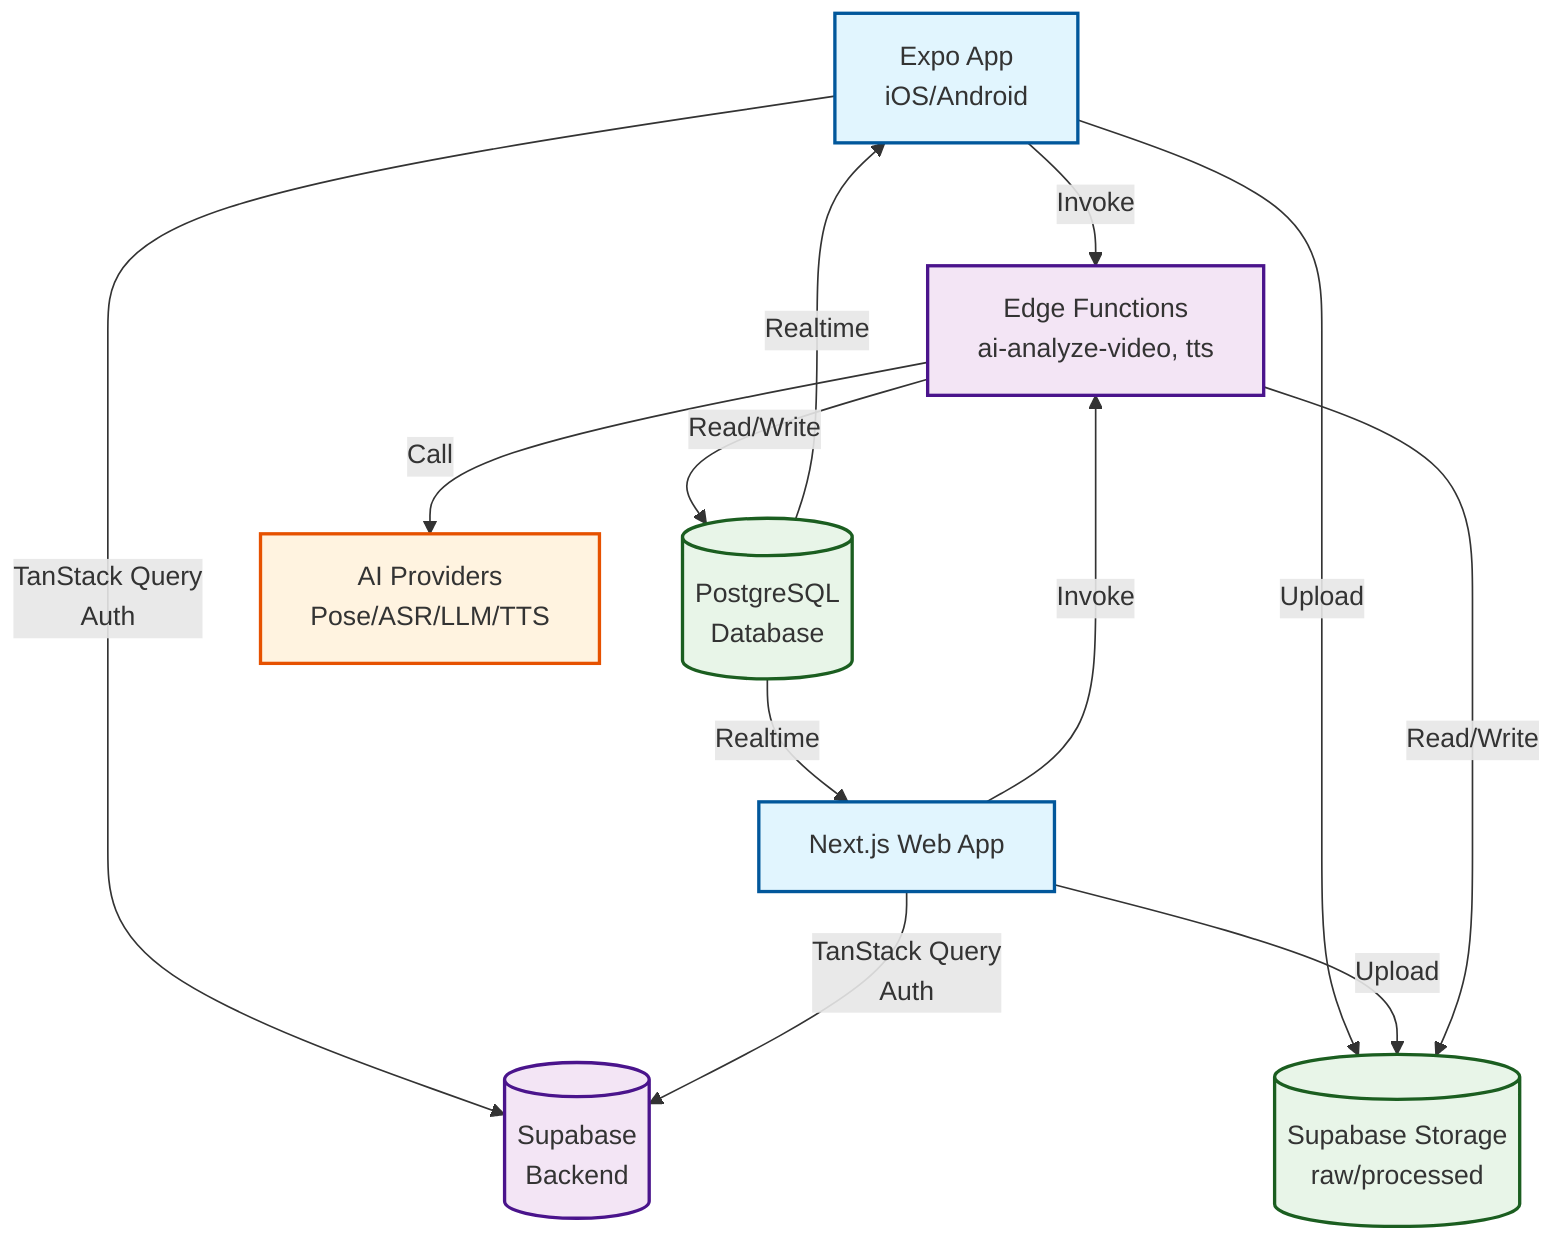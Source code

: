 flowchart TD
    %% Client Applications
    A[Expo App<br/>iOS/Android] 
    W[Next.js Web App]
    
    %% Supabase Backend
    S[(Supabase<br/>Backend)]
    ST[(Supabase Storage<br/>raw/processed)]
    DB[(PostgreSQL<br/>Database)]
    EF[Edge Functions<br/>ai-analyze-video, tts]
    
    %% AI Providers
    AI[AI Providers<br/>Pose/ASR/LLM/TTS]
    
    %% Client to Supabase connections
    A -->|TanStack Query<br/>Auth| S
    W -->|TanStack Query<br/>Auth| S
    
    %% Upload flows
    A -->|Upload| ST
    W -->|Upload| ST
    
    %% Analysis invocation
    A -->|Invoke| EF
    W -->|Invoke| EF
    
    %% Edge Function operations
    EF -->|Read/Write| ST
    EF -->|Read/Write| DB
    EF -->|Call| AI
    
    %% Realtime subscriptions
    DB -->|Realtime| A
    DB -->|Realtime| W
    
    %% Styling
    classDef client fill:#e1f5fe,stroke:#01579b,stroke-width:2px
    classDef backend fill:#f3e5f5,stroke:#4a148c,stroke-width:2px
    classDef storage fill:#e8f5e8,stroke:#1b5e20,stroke-width:2px
    classDef ai fill:#fff3e0,stroke:#e65100,stroke-width:2px
    
    class A,W client
    class S,EF backend
    class ST,DB storage
    class AI ai